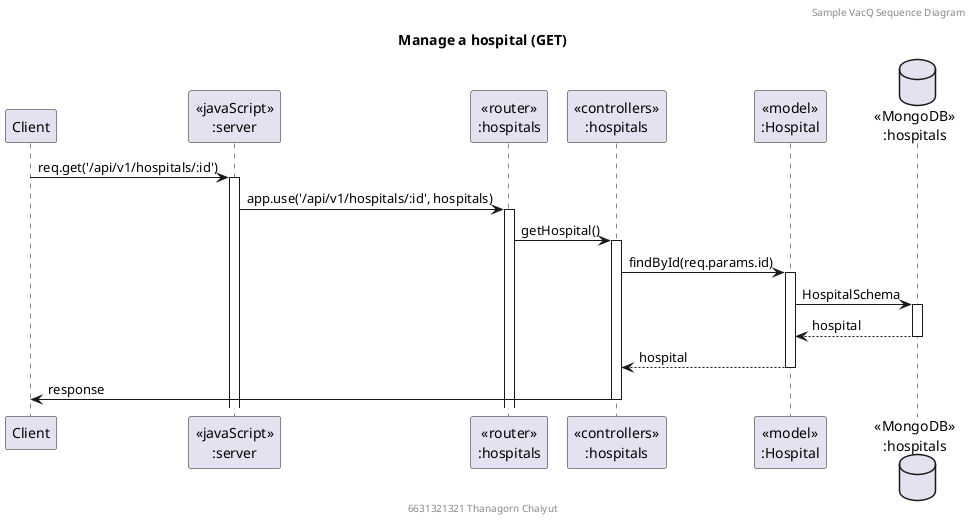 @startuml Manage a hospital (GET)

header Sample VacQ Sequence Diagram
footer 6631321321 Thanagorn Chaiyut
title "Manage a hospital (GET)"

participant "Client" as client
participant "<<javaScript>>\n:server" as server
participant "<<router>>\n:hospitals" as routerHospitals
participant "<<controllers>>\n:hospitals" as controllersHospitals
participant "<<model>>\n:Hospital" as modelHospital
database "<<MongoDB>>\n:hospitals" as HospitalsDatabase

client->server ++:req.get('/api/v1/hospitals/:id')
server->routerHospitals ++:app.use('/api/v1/hospitals/:id', hospitals)
routerHospitals -> controllersHospitals ++:getHospital()
controllersHospitals->modelHospital ++:findById(req.params.id)
modelHospital ->HospitalsDatabase ++: HospitalSchema
HospitalsDatabase --> modelHospital --: hospital
controllersHospitals <-- modelHospital --:hospital
controllersHospitals->client --:response

@enduml
